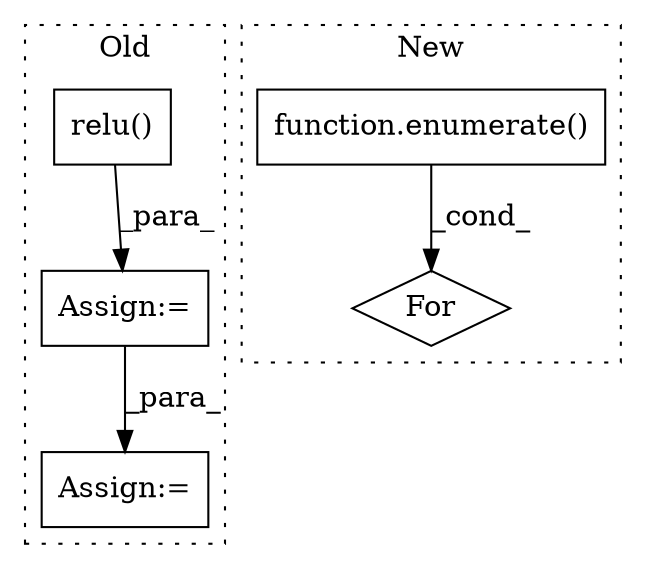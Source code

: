 digraph G {
subgraph cluster0 {
1 [label="relu()" a="75" s="1559,1598" l="7,1" shape="box"];
4 [label="Assign:=" a="68" s="1721" l="3" shape="box"];
5 [label="Assign:=" a="68" s="1665" l="3" shape="box"];
label = "Old";
style="dotted";
}
subgraph cluster1 {
2 [label="function.enumerate()" a="75" s="2093,2114" l="10,1" shape="box"];
3 [label="For" a="107" s="2075,2115" l="4,5" shape="diamond"];
label = "New";
style="dotted";
}
1 -> 5 [label="_para_"];
2 -> 3 [label="_cond_"];
5 -> 4 [label="_para_"];
}